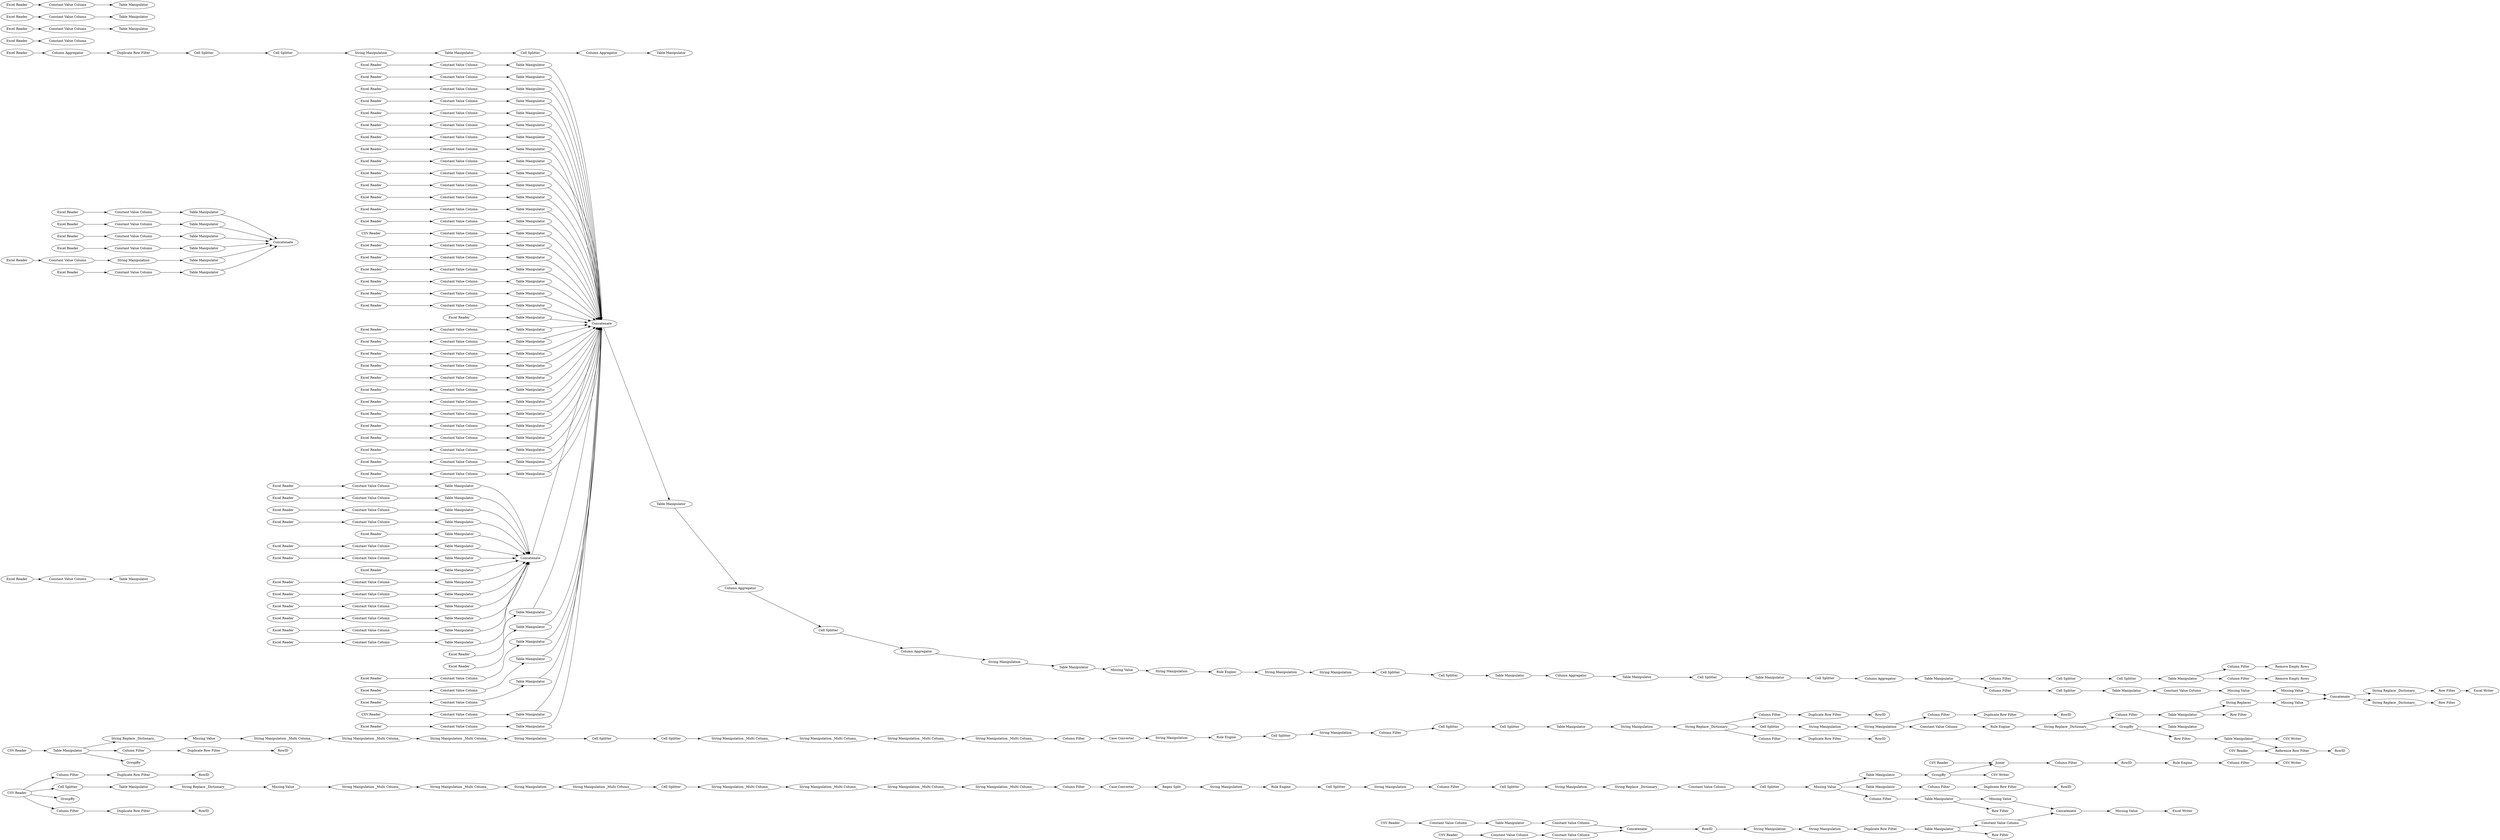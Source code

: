digraph {
	"4280029222038044672_672" [label="String Manipulation"]
	"4280029222038044672_660" [label="Column Filter"]
	"4280029222038044672_426" [label="Excel Reader"]
	"4280029222038044672_537" [label="Excel Reader"]
	"4280029222038044672_261" [label="CSV Writer"]
	"4280029222038044672_505" [label="Constant Value Column"]
	"4280029222038044672_456" [label="Table Manipulator"]
	"4280029222038044672_251" [label="Cell Splitter"]
	"4280029222038044672_455" [label="Table Manipulator"]
	"4280029222038044672_413" [label="Excel Reader"]
	"4280029222038044672_472" [label="Table Manipulator"]
	"4280029222038044672_498" [label="Constant Value Column"]
	"4280029222038044672_659" [label="Remove Empty Rows"]
	"4280029222038044672_561" [label="Table Manipulator"]
	"4280029222038044672_385" [label="Excel Reader"]
	"4280029222038044672_248" [label="Column Filter"]
	"4280029222038044672_391" [label="Excel Reader"]
	"4280029222038044672_616" [label="Constant Value Column"]
	"4280029222038044672_628" [label="Cell Splitter"]
	"4280029222038044672_464" [label="Table Manipulator"]
	"4280029222038044672_465" [label="Table Manipulator"]
	"4280029222038044672_631" [label="Column Aggregator"]
	"4280029222038044672_428" [label="Excel Reader"]
	"4280029222038044672_434" [label="CSV Reader"]
	"4280029222038044672_300" [label=RowID]
	"4280029222038044672_183" [label="Cell Splitter"]
	"4280029222038044672_255" [label="Constant Value Column"]
	"4280029222038044672_549" [label="Constant Value Column"]
	"4280029222038044672_698" [label="String Replace _Dictionary_"]
	"4280029222038044672_271" [label="String Manipulation"]
	"4280029222038044672_678" [label="Table Manipulator"]
	"4280029222038044672_681" [label="Constant Value Column"]
	"4280029222038044672_663" [label=GroupBy]
	"4280029222038044672_607" [label="Table Manipulator"]
	"4280029222038044672_673" [label="Missing Value"]
	"4280029222038044672_436" [label="Table Manipulator"]
	"4280029222038044672_655" [label="Table Manipulator"]
	"4280029222038044672_220" [label="Cell Splitter"]
	"4280029222038044672_312" [label="Rule Engine"]
	"4280029222038044672_406" [label="Excel Reader"]
	"4280029222038044672_449" [label="Table Manipulator"]
	"4280029222038044672_534" [label="Excel Reader"]
	"4280029222038044672_658" [label="Remove Empty Rows"]
	"4280029222038044672_602" [label="Excel Reader"]
	"4280029222038044672_538" [label="Excel Reader"]
	"4280029222038044672_303" [label="CSV Reader"]
	"4280029222038044672_471" [label="Table Manipulator"]
	"4280029222038044672_516" [label="Constant Value Column"]
	"4280029222038044672_440" [label="Table Manipulator"]
	"4280029222038044672_600" [label="Excel Reader"]
	"4280029222038044672_435" [label="Table Manipulator"]
	"4280029222038044672_135" [label="String Manipulation _Multi Column_"]
	"4280029222038044672_524" [label="Constant Value Column"]
	"4280029222038044672_283" [label=RowID]
	"4280029222038044672_274" [label="Rule Engine"]
	"4280029222038044672_470" [label="Table Manipulator"]
	"4280029222038044672_458" [label="Table Manipulator"]
	"4280029222038044672_500" [label="Constant Value Column"]
	"4280029222038044672_389" [label="Excel Reader"]
	"4280029222038044672_457" [label="Table Manipulator"]
	"4280029222038044672_589" [label="Table Manipulator"]
	"4280029222038044672_474" [label="Table Manipulator"]
	"4280029222038044672_510" [label="Constant Value Column"]
	"4280029222038044672_194" [label="Table Manipulator"]
	"4280029222038044672_610" [label="String Manipulation"]
	"4280029222038044672_287" [label=RowID]
	"4280029222038044672_202" [label="Column Filter"]
	"4280029222038044672_517" [label="Constant Value Column"]
	"4280029222038044672_512" [label="Constant Value Column"]
	"4280029222038044672_450" [label="Table Manipulator"]
	"4280029222038044672_254" [label="Table Manipulator"]
	"4280029222038044672_286" [label="Column Filter"]
	"4280029222038044672_541" [label="Excel Reader"]
	"4280029222038044672_604" [label="Table Manipulator"]
	"4280029222038044672_476" [label="Table Manipulator"]
	"4280029222038044672_392" [label="Excel Reader"]
	"4280029222038044672_593" [label="Excel Reader"]
	"4280029222038044672_195" [label="String Manipulation _Multi Column_"]
	"4280029222038044672_533" [label="Excel Reader"]
	"4280029222038044672_383" [label="Excel Reader"]
	"4280029222038044672_641" [label="String Manipulation"]
	"4280029222038044672_649" [label="Cell Splitter"]
	"4280029222038044672_501" [label="Constant Value Column"]
	"4280029222038044672_292" [label="Cell Splitter"]
	"4280029222038044672_415" [label="Excel Reader"]
	"4280029222038044672_481" [label="Table Manipulator"]
	"4280029222038044672_557" [label="Constant Value Column"]
	"4280029222038044672_578" [label="Table Manipulator"]
	"4280029222038044672_295" [label="CSV Reader"]
	"4280029222038044672_694" [label="Missing Value"]
	"4280029222038044672_617" [label=Concatenate]
	"4280029222038044672_529" [label="Excel Reader"]
	"4280029222038044672_550" [label="Constant Value Column"]
	"4280029222038044672_402" [label="Excel Reader"]
	"4280029222038044672_599" [label="Excel Reader"]
	"4280029222038044672_416" [label="Excel Reader"]
	"4280029222038044672_652" [label="Cell Splitter"]
	"4280029222038044672_674" [label="Row Filter"]
	"4280029222038044672_379" [label="Excel Reader"]
	"4280029222038044672_624" [label="Excel Reader"]
	"4280029222038044672_605" [label="Table Manipulator"]
	"4280029222038044672_454" [label="Table Manipulator"]
	"4280029222038044672_553" [label="Constant Value Column"]
	"4280029222038044672_644" [label="Cell Splitter"]
	"4280029222038044672_603" [label="Table Manipulator"]
	"4280029222038044672_252" [label="String Replace _Dictionary_"]
	"4280029222038044672_546" [label="Constant Value Column"]
	"4280029222038044672_204" [label="String Manipulation"]
	"4280029222038044672_172" [label="String Manipulation"]
	"4280029222038044672_468" [label="Table Manipulator"]
	"4280029222038044672_381" [label="Excel Reader"]
	"4280029222038044672_390" [label="Excel Reader"]
	"4280029222038044672_522" [label="Constant Value Column"]
	"4280029222038044672_583" [label="Table Manipulator"]
	"4280029222038044672_677" [label="Column Filter"]
	"4280029222038044672_179" [label="String Manipulation _Multi Column_"]
	"4280029222038044672_648" [label="Table Manipulator"]
	"4280029222038044672_643" [label="Cell Splitter"]
	"4280029222038044672_301" [label=RowID]
	"4280029222038044672_635" [label="Table Manipulator"]
	"4280029222038044672_136" [label="String Manipulation _Multi Column_"]
	"4280029222038044672_614" [label="Constant Value Column"]
	"4280029222038044672_366" [label="Table Manipulator"]
	"4280029222038044672_260" [label="String Manipulation"]
	"4280029222038044672_615" [label="Constant Value Column"]
	"4280029222038044672_388" [label="Excel Reader"]
	"4280029222038044672_591" [label="Table Manipulator"]
	"4280029222038044672_621" [label="Table Manipulator"]
	"4280029222038044672_386" [label="Excel Reader"]
	"4280029222038044672_526" [label="Constant Value Column"]
	"4280029222038044672_206" [label="Missing Value"]
	"4280029222038044672_284" [label="Column Filter"]
	"4280029222038044672_188" [label="String Manipulation _Multi Column_"]
	"4280029222038044672_447" [label="Table Manipulator"]
	"4280029222038044672_493" [label="Constant Value Column"]
	"4280029222038044672_488" [label="Constant Value Column"]
	"4280029222038044672_657" [label="Column Filter"]
	"4280029222038044672_311" [label="Column Filter"]
	"4280029222038044672_291" [label="CSV Writer"]
	"4280029222038044672_595" [label="Constant Value Column"]
	"4280029222038044672_288" [label="Table Manipulator"]
	"4280029222038044672_268" [label="String Replace _Dictionary_"]
	"4280029222038044672_509" [label="Constant Value Column"]
	"4280029222038044672_502" [label="Constant Value Column"]
	"4280029222038044672_451" [label="Table Manipulator"]
	"4280029222038044672_539" [label="Excel Reader"]
	"4280029222038044672_191" [label="String Manipulation _Multi Column_"]
	"4280029222038044672_688" [label="Column Aggregator"]
	"4280029222038044672_223" [label="String Manipulation"]
	"4280029222038044672_597" [label="Table Manipulator"]
	"4280029222038044672_294" [label="String Manipulation"]
	"4280029222038044672_684" [label="Missing Value"]
	"4280029222038044672_121" [label="Table Manipulator"]
	"4280029222038044672_668" [label="Column Filter"]
	"4280029222038044672_511" [label="Constant Value Column"]
	"4280029222038044672_594" [label="Table Manipulator"]
	"4280029222038044672_411" [label="Excel Reader"]
	"4280029222038044672_555" [label="Constant Value Column"]
	"4280029222038044672_592" [label="Table Manipulator"]
	"4280029222038044672_693" [label="String Replacer"]
	"4280029222038044672_395" [label="Excel Reader"]
	"4280029222038044672_237" [label="String Manipulation _Multi Column_"]
	"4280029222038044672_520" [label="Constant Value Column"]
	"4280029222038044672_417" [label="Excel Reader"]
	"4280029222038044672_277" [label="Cell Splitter"]
	"4280029222038044672_313" [label="Column Filter"]
	"4280029222038044672_596" [label="Excel Reader"]
	"4280029222038044672_626" [label="Column Aggregator"]
	"4280029222038044672_700" [label="Excel Writer"]
	"4280029222038044672_691" [label="Excel Writer"]
	"4280029222038044672_530" [label="Excel Reader"]
	"4280029222038044672_444" [label="Table Manipulator"]
	"4280029222038044672_513" [label="Constant Value Column"]
	"4280029222038044672_368" [label=RowID]
	"4280029222038044672_525" [label="Constant Value Column"]
	"4280029222038044672_523" [label="Constant Value Column"]
	"4280029222038044672_384" [label="Excel Reader"]
	"4280029222038044672_419" [label="Excel Reader"]
	"4280029222038044672_182" [label="String Manipulation _Multi Column_"]
	"4280029222038044672_669" [label="Table Manipulator"]
	"4280029222038044672_463" [label="Table Manipulator"]
	"4280029222038044672_119" [label="Missing Value"]
	"4280029222038044672_695" [label="Missing Value"]
	"4280029222038044672_424" [label="Excel Reader"]
	"4280029222038044672_174" [label="Cell Splitter"]
	"4280029222038044672_363" [label="Constant Value Column"]
	"4280029222038044672_598" [label="Excel Reader"]
	"4280029222038044672_137" [label="Table Manipulator"]
	"4280029222038044672_279" [label="String Manipulation"]
	"4280029222038044672_620" [label="String Manipulation"]
	"4280029222038044672_278" [label="String Manipulation"]
	"4280029222038044672_459" [label="Table Manipulator"]
	"4280029222038044672_382" [label="Excel Reader"]
	"4280029222038044672_588" [label="Table Manipulator"]
	"4280029222038044672_258" [label="Duplicate Row Filter"]
	"4280029222038044672_466" [label="Table Manipulator"]
	"4280029222038044672_280" [label="Column Filter"]
	"4280029222038044672_399" [label="Excel Reader"]
	"4280029222038044672_467" [label="Table Manipulator"]
	"4280029222038044672_496" [label="Constant Value Column"]
	"4280029222038044672_430" [label="Excel Reader"]
	"4280029222038044672_554" [label="Constant Value Column"]
	"4280029222038044672_654" [label="Column Aggregator"]
	"4280029222038044672_547" [label="Constant Value Column"]
	"4280029222038044672_445" [label="Table Manipulator"]
	"4280029222038044672_460" [label="Table Manipulator"]
	"4280029222038044672_682" [label="Table Manipulator"]
	"4280029222038044672_192" [label="Cell Splitter"]
	"4280029222038044672_697" [label="Row Filter"]
	"4280029222038044672_433" [label="CSV Reader"]
	"4280029222038044672_489" [label="Constant Value Column"]
	"4280029222038044672_256" [label="Cell Splitter"]
	"4280029222038044672_651" [label="Cell Splitter"]
	"4280029222038044672_462" [label="Table Manipulator"]
	"4280029222038044672_623" [label="Constant Value Column"]
	"4280029222038044672_640" [label="Column Aggregator"]
	"4280029222038044672_393" [label="Excel Reader"]
	"4280029222038044672_418" [label="Excel Reader"]
	"4280029222038044672_528" [label="Constant Value Column"]
	"4280029222038044672_398" [label="Excel Reader"]
	"4280029222038044672_622" [label="Constant Value Column"]
	"4280029222038044672_479" [label="Excel Reader"]
	"4280029222038044672_543" [label="Excel Reader"]
	"4280029222038044672_699" [label="Row Filter"]
	"4280029222038044672_675" [label="Constant Value Column"]
	"4280029222038044672_196" [label="Case Converter"]
	"4280029222038044672_438" [label="Table Manipulator"]
	"4280029222038044672_556" [label="Constant Value Column"]
	"4280029222038044672_627" [label="Duplicate Row Filter"]
	"4280029222038044672_281" [label="Rule Engine"]
	"4280029222038044672_560" [label="Constant Value Column"]
	"4280029222038044672_448" [label="Table Manipulator"]
	"4280029222038044672_680" [label="Missing Value"]
	"4280029222038044672_690" [label=Concatenate]
	"4280029222038044672_235" [label="String Manipulation _Multi Column_"]
	"4280029222038044672_246" [label="Cell Splitter"]
	"4280029222038044672_587" [label="Table Manipulator"]
	"4280029222038044672_289" [label=GroupBy]
	"4280029222038044672_646" [label="Table Manipulator"]
	"4280029222038044672_665" [label=RowID]
	"4280029222038044672_638" [label="Missing Value"]
	"4280029222038044672_499" [label="Constant Value Column"]
	"4280029222038044672_197" [label="Column Filter"]
	"4280029222038044672_666" [label="Column Filter"]
	"4280029222038044672_696" [label="String Replace _Dictionary_"]
	"4280029222038044672_429" [label="Excel Reader"]
	"4280029222038044672_275" [label="Cell Splitter"]
	"4280029222038044672_585" [label="Table Manipulator"]
	"4280029222038044672_548" [label="Constant Value Column"]
	"4280029222038044672_667" [label="Duplicate Row Filter"]
	"4280029222038044672_504" [label="Constant Value Column"]
	"4280029222038044672_478" [label="Table Manipulator"]
	"4280029222038044672_650" [label="Column Filter"]
	"4280029222038044672_532" [label="Excel Reader"]
	"4280029222038044672_551" [label="Constant Value Column"]
	"4280029222038044672_544" [label="Excel Reader"]
	"4280029222038044672_527" [label="Constant Value Column"]
	"4280029222038044672_236" [label="Column Filter"]
	"4280029222038044672_579" [label="Table Manipulator"]
	"4280029222038044672_427" [label="Excel Reader"]
	"4280029222038044672_469" [label="Table Manipulator"]
	"4280029222038044672_486" [label="Constant Value Column"]
	"4280029222038044672_276" [label="Column Filter"]
	"4280029222038044672_442" [label="Table Manipulator"]
	"4280029222038044672_134" [label="String Manipulation _Multi Column_"]
	"4280029222038044672_405" [label="Excel Reader"]
	"4280029222038044672_683" [label="Cell Splitter"]
	"4280029222038044672_629" [label="Cell Splitter"]
	"4280029222038044672_642" [label="String Manipulation"]
	"4280029222038044672_475" [label="Table Manipulator"]
	"4280029222038044672_535" [label="Excel Reader"]
	"4280029222038044672_584" [label="Table Manipulator"]
	"4280029222038044672_558" [label="Constant Value Column"]
	"4280029222038044672_656" [label="Column Filter"]
	"4280029222038044672_421" [label="Excel Reader"]
	"4280029222038044672_400" [label="Excel Reader"]
	"4280029222038044672_531" [label="Excel Reader"]
	"4280029222038044672_519" [label="Constant Value Column"]
	"4280029222038044672_613" [label="Constant Value Column"]
	"4280029222038044672_267" [label="Rule Engine"]
	"4280029222038044672_577" [label=Concatenate]
	"4280029222038044672_580" [label="Table Manipulator"]
	"4280029222038044672_190" [label="String Replace _Dictionary_"]
	"4280029222038044672_361" [label="CSV Reader"]
	"4280029222038044672_514" [label="Constant Value Column"]
	"4280029222038044672_249" [label=RowID]
	"4280029222038044672_679" [label="Row Filter"]
	"4280029222038044672_625" [label="Table Manipulator"]
	"4280029222038044672_443" [label="Table Manipulator"]
	"4280029222038044672_222" [label="String Manipulation"]
	"4280029222038044672_661" [label=RowID]
	"4280029222038044672_316" [label="CSV Reader"]
	"4280029222038044672_477" [label=Concatenate]
	"4280029222038044672_586" [label="Table Manipulator"]
	"4280029222038044672_503" [label="Constant Value Column"]
	"4280029222038044672_432" [label="Excel Reader"]
	"4280029222038044672_181" [label="String Manipulation _Multi Column_"]
	"4280029222038044672_606" [label="Table Manipulator"]
	"4280029222038044672_686" [label="Cell Splitter"]
	"4280029222038044672_664" [label=GroupBy]
	"4280029222038044672_245" [label="Table Manipulator"]
	"4280029222038044672_506" [label="Constant Value Column"]
	"4280029222038044672_387" [label="Excel Reader"]
	"4280029222038044672_508" [label="Constant Value Column"]
	"4280029222038044672_630" [label="String Manipulation"]
	"4280029222038044672_507" [label="Constant Value Column"]
	"4280029222038044672_581" [label="Table Manipulator"]
	"4280029222038044672_497" [label="Constant Value Column"]
	"4280029222038044672_676" [label="Column Filter"]
	"4280029222038044672_521" [label="Constant Value Column"]
	"4280029222038044672_647" [label="Cell Splitter"]
	"4280029222038044672_302" [label="Reference Row Filter"]
	"4280029222038044672_490" [label="Constant Value Column"]
	"4280029222038044672_439" [label="Table Manipulator"]
	"4280029222038044672_437" [label="Table Manipulator"]
	"4280029222038044672_285" [label="Duplicate Row Filter"]
	"4280029222038044672_203" [label="String Replace _Dictionary_"]
	"4280029222038044672_634" [label="Column Aggregator"]
	"4280029222038044672_637" [label="String Manipulation"]
	"4280029222038044672_239" [label="String Manipulation _Multi Column_"]
	"4280029222038044672_473" [label="Table Manipulator"]
	"4280029222038044672_515" [label="Constant Value Column"]
	"4280029222038044672_269" [label=GroupBy]
	"4280029222038044672_609" [label="Table Manipulator"]
	"4280029222038044672_636" [label="String Manipulation"]
	"4280029222038044672_639" [label="Rule Engine"]
	"4280029222038044672_396" [label="Excel Reader"]
	"4280029222038044672_441" [label="Table Manipulator"]
	"4280029222038044672_689" [label=Concatenate]
	"4280029222038044672_492" [label="Constant Value Column"]
	"4280029222038044672_180" [label="String Manipulation _Multi Column_"]
	"4280029222038044672_446" [label="Table Manipulator"]
	"4280029222038044672_193" [label="CSV Reader"]
	"4280029222038044672_187" [label="Regex Split"]
	"4280029222038044672_612" [label="Constant Value Column"]
	"4280029222038044672_487" [label="Constant Value Column"]
	"4280029222038044672_378" [label="Excel Reader"]
	"4280029222038044672_540" [label="Excel Reader"]
	"4280029222038044672_201" [label="Duplicate Row Filter"]
	"4280029222038044672_645" [label="Table Manipulator"]
	"4280029222038044672_601" [label="Excel Reader"]
	"4280029222038044672_687" [label="Table Manipulator"]
	"4280029222038044672_207" [label="CSV Reader"]
	"4280029222038044672_250" [label="Duplicate Row Filter"]
	"4280029222038044672_420" [label="Excel Reader"]
	"4280029222038044672_542" [label="Excel Reader"]
	"4280029222038044672_369" [label="Duplicate Row Filter"]
	"4280029222038044672_536" [label="Excel Reader"]
	"4280029222038044672_238" [label="Case Converter"]
	"4280029222038044672_461" [label="Table Manipulator"]
	"4280029222038044672_282" [label="Duplicate Row Filter"]
	"4280029222038044672_200" [label=RowID]
	"4280029222038044672_494" [label="Constant Value Column"]
	"4280029222038044672_259" [label=RowID]
	"4280029222038044672_670" [label="Row Filter"]
	"4280029222038044672_611" [label="Constant Value Column"]
	"4280029222038044672_633" [label="Cell Splitter"]
	"4280029222038044672_234" [label="String Manipulation _Multi Column_"]
	"4280029222038044672_590" [label="Table Manipulator"]
	"4280029222038044672_263" [label="Constant Value Column"]
	"4280029222038044672_293" [label="Missing Value"]
	"4280029222038044672_452" [label="Table Manipulator"]
	"4280029222038044672_608" [label="Excel Reader"]
	"4280029222038044672_653" [label="Table Manipulator"]
	"4280029222038044672_453" [label="Table Manipulator"]
	"4280029222038044672_362" [label="Constant Value Column"]
	"4280029222038044672_132" [label="String Replace _Dictionary_"]
	"4280029222038044672_423" [label="Excel Reader"]
	"4280029222038044672_364" [label=Concatenate]
	"4280029222038044672_247" [label="Table Manipulator"]
	"4280029222038044672_545" [label="Constant Value Column"]
	"4280029222038044672_518" [label="Constant Value Column"]
	"4280029222038044672_314" [label="CSV Writer"]
	"4280029222038044672_662" [label="Duplicate Row Filter"]
	"4280029222038044672_253" [label="String Manipulation"]
	"4280029222038044672_270" [label="Row Filter"]
	"4280029222038044672_232" [label="Cell Splitter"]
	"4280029222038044672_257" [label="Column Filter"]
	"4280029222038044672_310" [label=Joiner]
	"4280029222038044672_487" -> "4280029222038044672_435"
	"4280029222038044672_310" -> "4280029222038044672_311"
	"4280029222038044672_197" -> "4280029222038044672_196"
	"4280029222038044672_418" -> "4280029222038044672_500"
	"4280029222038044672_362" -> "4280029222038044672_622"
	"4280029222038044672_207" -> "4280029222038044672_245"
	"4280029222038044672_245" -> "4280029222038044672_286"
	"4280029222038044672_470" -> "4280029222038044672_477"
	"4280029222038044672_419" -> "4280029222038044672_528"
	"4280029222038044672_453" -> "4280029222038044672_477"
	"4280029222038044672_270" -> "4280029222038044672_254"
	"4280029222038044672_550" -> "4280029222038044672_580"
	"4280029222038044672_651" -> "4280029222038044672_655"
	"4280029222038044672_174" -> "4280029222038044672_179"
	"4280029222038044672_669" -> "4280029222038044672_693"
	"4280029222038044672_477" -> "4280029222038044672_478"
	"4280029222038044672_466" -> "4280029222038044672_477"
	"4280029222038044672_666" -> "4280029222038044672_667"
	"4280029222038044672_288" -> "4280029222038044672_289"
	"4280029222038044672_411" -> "4280029222038044672_526"
	"4280029222038044672_303" -> "4280029222038044672_302"
	"4280029222038044672_678" -> "4280029222038044672_680"
	"4280029222038044672_534" -> "4280029222038044672_548"
	"4280029222038044672_642" -> "4280029222038044672_643"
	"4280029222038044672_269" -> "4280029222038044672_137"
	"4280029222038044672_506" -> "4280029222038044672_454"
	"4280029222038044672_188" -> "4280029222038044672_181"
	"4280029222038044672_544" -> "4280029222038044672_560"
	"4280029222038044672_590" -> "4280029222038044672_577"
	"4280029222038044672_234" -> "4280029222038044672_236"
	"4280029222038044672_656" -> "4280029222038044672_658"
	"4280029222038044672_416" -> "4280029222038044672_439"
	"4280029222038044672_385" -> "4280029222038044672_508"
	"4280029222038044672_637" -> "4280029222038044672_639"
	"4280029222038044672_543" -> "4280029222038044672_591"
	"4280029222038044672_268" -> "4280029222038044672_269"
	"4280029222038044672_395" -> "4280029222038044672_523"
	"4280029222038044672_183" -> "4280029222038044672_121"
	"4280029222038044672_432" -> "4280029222038044672_519"
	"4280029222038044672_621" -> "4280029222038044672_675"
	"4280029222038044672_497" -> "4280029222038044672_445"
	"4280029222038044672_406" -> "4280029222038044672_522"
	"4280029222038044672_647" -> "4280029222038044672_648"
	"4280029222038044672_206" -> "4280029222038044672_134"
	"4280029222038044672_313" -> "4280029222038044672_314"
	"4280029222038044672_682" -> "4280029222038044672_681"
	"4280029222038044672_492" -> "4280029222038044672_440"
	"4280029222038044672_293" -> "4280029222038044672_194"
	"4280029222038044672_676" -> "4280029222038044672_683"
	"4280029222038044672_629" -> "4280029222038044672_630"
	"4280029222038044672_584" -> "4280029222038044672_577"
	"4280029222038044672_478" -> "4280029222038044672_631"
	"4280029222038044672_655" -> "4280029222038044672_656"
	"4280029222038044672_417" -> "4280029222038044672_520"
	"4280029222038044672_363" -> "4280029222038044672_366"
	"4280029222038044672_436" -> "4280029222038044672_477"
	"4280029222038044672_456" -> "4280029222038044672_477"
	"4280029222038044672_561" -> "4280029222038044672_577"
	"4280029222038044672_505" -> "4280029222038044672_453"
	"4280029222038044672_454" -> "4280029222038044672_477"
	"4280029222038044672_255" -> "4280029222038044672_267"
	"4280029222038044672_500" -> "4280029222038044672_448"
	"4280029222038044672_603" -> "4280029222038044672_617"
	"4280029222038044672_256" -> "4280029222038044672_260"
	"4280029222038044672_581" -> "4280029222038044672_577"
	"4280029222038044672_393" -> "4280029222038044672_503"
	"4280029222038044672_621" -> "4280029222038044672_674"
	"4280029222038044672_672" -> "4280029222038044672_369"
	"4280029222038044672_194" -> "4280029222038044672_202"
	"4280029222038044672_294" -> "4280029222038044672_255"
	"4280029222038044672_521" -> "4280029222038044672_468"
	"4280029222038044672_220" -> "4280029222038044672_246"
	"4280029222038044672_274" -> "4280029222038044672_275"
	"4280029222038044672_645" -> "4280029222038044672_640"
	"4280029222038044672_383" -> "4280029222038044672_494"
	"4280029222038044672_366" -> "4280029222038044672_623"
	"4280029222038044672_280" -> "4280029222038044672_192"
	"4280029222038044672_182" -> "4280029222038044672_197"
	"4280029222038044672_472" -> "4280029222038044672_477"
	"4280029222038044672_311" -> "4280029222038044672_300"
	"4280029222038044672_503" -> "4280029222038044672_451"
	"4280029222038044672_285" -> "4280029222038044672_287"
	"4280029222038044672_450" -> "4280029222038044672_477"
	"4280029222038044672_451" -> "4280029222038044672_477"
	"4280029222038044672_502" -> "4280029222038044672_450"
	"4280029222038044672_235" -> "4280029222038044672_234"
	"4280029222038044672_592" -> "4280029222038044672_577"
	"4280029222038044672_545" -> "4280029222038044672_561"
	"4280029222038044672_686" -> "4280029222038044672_688"
	"4280029222038044672_542" -> "4280029222038044672_558"
	"4280029222038044672_667" -> "4280029222038044672_665"
	"4280029222038044672_286" -> "4280029222038044672_285"
	"4280029222038044672_179" -> "4280029222038044672_188"
	"4280029222038044672_531" -> "4280029222038044672_547"
	"4280029222038044672_293" -> "4280029222038044672_677"
	"4280029222038044672_294" -> "4280029222038044672_257"
	"4280029222038044672_449" -> "4280029222038044672_477"
	"4280029222038044672_475" -> "4280029222038044672_477"
	"4280029222038044672_252" -> "4280029222038044672_666"
	"4280029222038044672_524" -> "4280029222038044672_472"
	"4280029222038044672_634" -> "4280029222038044672_636"
	"4280029222038044672_428" -> "4280029222038044672_505"
	"4280029222038044672_525" -> "4280029222038044672_473"
	"4280029222038044672_463" -> "4280029222038044672_477"
	"4280029222038044672_580" -> "4280029222038044672_577"
	"4280029222038044672_429" -> "4280029222038044672_527"
	"4280029222038044672_238" -> "4280029222038044672_271"
	"4280029222038044672_136" -> "4280029222038044672_135"
	"4280029222038044672_677" -> "4280029222038044672_678"
	"4280029222038044672_538" -> "4280029222038044672_553"
	"4280029222038044672_669" -> "4280029222038044672_670"
	"4280029222038044672_607" -> "4280029222038044672_617"
	"4280029222038044672_598" -> "4280029222038044672_613"
	"4280029222038044672_493" -> "4280029222038044672_441"
	"4280029222038044672_694" -> "4280029222038044672_689"
	"4280029222038044672_181" -> "4280029222038044672_182"
	"4280029222038044672_535" -> "4280029222038044672_556"
	"4280029222038044672_268" -> "4280029222038044672_668"
	"4280029222038044672_252" -> "4280029222038044672_256"
	"4280029222038044672_494" -> "4280029222038044672_442"
	"4280029222038044672_434" -> "4280029222038044672_513"
	"4280029222038044672_593" -> "4280029222038044672_595"
	"4280029222038044672_135" -> "4280029222038044672_223"
	"4280029222038044672_441" -> "4280029222038044672_477"
	"4280029222038044672_509" -> "4280029222038044672_457"
	"4280029222038044672_668" -> "4280029222038044672_669"
	"4280029222038044672_384" -> "4280029222038044672_501"
	"4280029222038044672_479" -> "4280029222038044672_486"
	"4280029222038044672_608" -> "4280029222038044672_611"
	"4280029222038044672_551" -> "4280029222038044672_588"
	"4280029222038044672_695" -> "4280029222038044672_691"
	"4280029222038044672_604" -> "4280029222038044672_617"
	"4280029222038044672_476" -> "4280029222038044672_477"
	"4280029222038044672_415" -> "4280029222038044672_512"
	"4280029222038044672_295" -> "4280029222038044672_310"
	"4280029222038044672_488" -> "4280029222038044672_436"
	"4280029222038044672_402" -> "4280029222038044672_525"
	"4280029222038044672_464" -> "4280029222038044672_477"
	"4280029222038044672_390" -> "4280029222038044672_490"
	"4280029222038044672_430" -> "4280029222038044672_514"
	"4280029222038044672_657" -> "4280029222038044672_659"
	"4280029222038044672_426" -> "4280029222038044672_498"
	"4280029222038044672_461" -> "4280029222038044672_477"
	"4280029222038044672_279" -> "4280029222038044672_280"
	"4280029222038044672_201" -> "4280029222038044672_200"
	"4280029222038044672_254" -> "4280029222038044672_261"
	"4280029222038044672_602" -> "4280029222038044672_616"
	"4280029222038044672_281" -> "4280029222038044672_277"
	"4280029222038044672_688" -> "4280029222038044672_687"
	"4280029222038044672_258" -> "4280029222038044672_259"
	"4280029222038044672_613" -> "4280029222038044672_604"
	"4280029222038044672_172" -> "4280029222038044672_180"
	"4280029222038044672_251" -> "4280029222038044672_247"
	"4280029222038044672_232" -> "4280029222038044672_251"
	"4280029222038044672_554" -> "4280029222038044672_585"
	"4280029222038044672_539" -> "4280029222038044672_587"
	"4280029222038044672_237" -> "4280029222038044672_239"
	"4280029222038044672_653" -> "4280029222038044672_650"
	"4280029222038044672_644" -> "4280029222038044672_645"
	"4280029222038044672_514" -> "4280029222038044672_462"
	"4280029222038044672_640" -> "4280029222038044672_646"
	"4280029222038044672_455" -> "4280029222038044672_477"
	"4280029222038044672_134" -> "4280029222038044672_136"
	"4280029222038044672_361" -> "4280029222038044672_363"
	"4280029222038044672_540" -> "4280029222038044672_551"
	"4280029222038044672_643" -> "4280029222038044672_644"
	"4280029222038044672_519" -> "4280029222038044672_467"
	"4280029222038044672_577" -> "4280029222038044672_477"
	"4280029222038044672_399" -> "4280029222038044672_524"
	"4280029222038044672_254" -> "4280029222038044672_302"
	"4280029222038044672_635" -> "4280029222038044672_638"
	"4280029222038044672_546" -> "4280029222038044672_578"
	"4280029222038044672_481" -> "4280029222038044672_477"
	"4280029222038044672_469" -> "4280029222038044672_477"
	"4280029222038044672_558" -> "4280029222038044672_590"
	"4280029222038044672_452" -> "4280029222038044672_477"
	"4280029222038044672_627" -> "4280029222038044672_628"
	"4280029222038044672_498" -> "4280029222038044672_446"
	"4280029222038044672_292" -> "4280029222038044672_293"
	"4280029222038044672_673" -> "4280029222038044672_689"
	"4280029222038044672_515" -> "4280029222038044672_463"
	"4280029222038044672_423" -> "4280029222038044672_507"
	"4280029222038044672_223" -> "4280029222038044672_220"
	"4280029222038044672_579" -> "4280029222038044672_577"
	"4280029222038044672_203" -> "4280029222038044672_263"
	"4280029222038044672_460" -> "4280029222038044672_477"
	"4280029222038044672_526" -> "4280029222038044672_474"
	"4280029222038044672_557" -> "4280029222038044672_589"
	"4280029222038044672_680" -> "4280029222038044672_690"
	"4280029222038044672_698" -> "4280029222038044672_699"
	"4280029222038044672_293" -> "4280029222038044672_288"
	"4280029222038044672_369" -> "4280029222038044672_621"
	"4280029222038044672_678" -> "4280029222038044672_679"
	"4280029222038044672_121" -> "4280029222038044672_190"
	"4280029222038044672_119" -> "4280029222038044672_191"
	"4280029222038044672_631" -> "4280029222038044672_633"
	"4280029222038044672_684" -> "4280029222038044672_694"
	"4280029222038044672_427" -> "4280029222038044672_521"
	"4280029222038044672_190" -> "4280029222038044672_119"
	"4280029222038044672_396" -> "4280029222038044672_518"
	"4280029222038044672_236" -> "4280029222038044672_238"
	"4280029222038044672_511" -> "4280029222038044672_459"
	"4280029222038044672_589" -> "4280029222038044672_577"
	"4280029222038044672_655" -> "4280029222038044672_657"
	"4280029222038044672_496" -> "4280029222038044672_444"
	"4280029222038044672_615" -> "4280029222038044672_606"
	"4280029222038044672_490" -> "4280029222038044672_438"
	"4280029222038044672_596" -> "4280029222038044672_597"
	"4280029222038044672_364" -> "4280029222038044672_368"
	"4280029222038044672_610" -> "4280029222038044672_609"
	"4280029222038044672_471" -> "4280029222038044672_477"
	"4280029222038044672_522" -> "4280029222038044672_470"
	"4280029222038044672_595" -> "4280029222038044672_594"
	"4280029222038044672_689" -> "4280029222038044672_696"
	"4280029222038044672_508" -> "4280029222038044672_456"
	"4280029222038044672_530" -> "4280029222038044672_546"
	"4280029222038044672_597" -> "4280029222038044672_477"
	"4280029222038044672_442" -> "4280029222038044672_477"
	"4280029222038044672_648" -> "4280029222038044672_652"
	"4280029222038044672_467" -> "4280029222038044672_477"
	"4280029222038044672_433" -> "4280029222038044672_502"
	"4280029222038044672_639" -> "4280029222038044672_641"
	"4280029222038044672_368" -> "4280029222038044672_620"
	"4280029222038044672_271" -> "4280029222038044672_274"
	"4280029222038044672_448" -> "4280029222038044672_477"
	"4280029222038044672_599" -> "4280029222038044672_614"
	"4280029222038044672_512" -> "4280029222038044672_460"
	"4280029222038044672_611" -> "4280029222038044672_610"
	"4280029222038044672_624" -> "4280029222038044672_626"
	"4280029222038044672_247" -> "4280029222038044672_253"
	"4280029222038044672_513" -> "4280029222038044672_461"
	"4280029222038044672_516" -> "4280029222038044672_464"
	"4280029222038044672_523" -> "4280029222038044672_471"
	"4280029222038044672_675" -> "4280029222038044672_690"
	"4280029222038044672_413" -> "4280029222038044672_499"
	"4280029222038044672_392" -> "4280029222038044672_496"
	"4280029222038044672_681" -> "4280029222038044672_684"
	"4280029222038044672_630" -> "4280029222038044672_625"
	"4280029222038044672_536" -> "4280029222038044672_555"
	"4280029222038044672_693" -> "4280029222038044672_673"
	"4280029222038044672_620" -> "4280029222038044672_672"
	"4280029222038044672_529" -> "4280029222038044672_545"
	"4280029222038044672_699" -> "4280029222038044672_700"
	"4280029222038044672_382" -> "4280029222038044672_487"
	"4280029222038044672_520" -> "4280029222038044672_469"
	"4280029222038044672_601" -> "4280029222038044672_612"
	"4280029222038044672_267" -> "4280029222038044672_268"
	"4280029222038044672_537" -> "4280029222038044672_554"
	"4280029222038044672_587" -> "4280029222038044672_577"
	"4280029222038044672_269" -> "4280029222038044672_270"
	"4280029222038044672_284" -> "4280029222038044672_282"
	"4280029222038044672_260" -> "4280029222038044672_294"
	"4280029222038044672_486" -> "4280029222038044672_481"
	"4280029222038044672_282" -> "4280029222038044672_283"
	"4280029222038044672_556" -> "4280029222038044672_583"
	"4280029222038044672_517" -> "4280029222038044672_465"
	"4280029222038044672_468" -> "4280029222038044672_477"
	"4280029222038044672_507" -> "4280029222038044672_455"
	"4280029222038044672_387" -> "4280029222038044672_497"
	"4280029222038044672_257" -> "4280029222038044672_258"
	"4280029222038044672_398" -> "4280029222038044672_515"
	"4280029222038044672_246" -> "4280029222038044672_237"
	"4280029222038044672_583" -> "4280029222038044672_577"
	"4280029222038044672_420" -> "4280029222038044672_492"
	"4280029222038044672_489" -> "4280029222038044672_437"
	"4280029222038044672_586" -> "4280029222038044672_577"
	"4280029222038044672_253" -> "4280029222038044672_252"
	"4280029222038044672_381" -> "4280029222038044672_509"
	"4280029222038044672_421" -> "4280029222038044672_506"
	"4280029222038044672_660" -> "4280029222038044672_662"
	"4280029222038044672_193" -> "4280029222038044672_284"
	"4280029222038044672_193" -> "4280029222038044672_183"
	"4280029222038044672_275" -> "4280029222038044672_222"
	"4280029222038044672_600" -> "4280029222038044672_615"
	"4280029222038044672_204" -> "4280029222038044672_203"
	"4280029222038044672_501" -> "4280029222038044672_449"
	"4280029222038044672_578" -> "4280029222038044672_577"
	"4280029222038044672_622" -> "4280029222038044672_364"
	"4280029222038044672_626" -> "4280029222038044672_627"
	"4280029222038044672_388" -> "4280029222038044672_510"
	"4280029222038044672_278" -> "4280029222038044672_281"
	"4280029222038044672_424" -> "4280029222038044672_493"
	"4280029222038044672_683" -> "4280029222038044672_682"
	"4280029222038044672_499" -> "4280029222038044672_447"
	"4280029222038044672_549" -> "4280029222038044672_581"
	"4280029222038044672_132" -> "4280029222038044672_206"
	"4280029222038044672_474" -> "4280029222038044672_477"
	"4280029222038044672_654" -> "4280029222038044672_653"
	"4280029222038044672_633" -> "4280029222038044672_634"
	"4280029222038044672_628" -> "4280029222038044672_629"
	"4280029222038044672_439" -> "4280029222038044672_477"
	"4280029222038044672_541" -> "4280029222038044672_557"
	"4280029222038044672_532" -> "4280029222038044672_550"
	"4280029222038044672_547" -> "4280029222038044672_579"
	"4280029222038044672_636" -> "4280029222038044672_635"
	"4280029222038044672_457" -> "4280029222038044672_477"
	"4280029222038044672_250" -> "4280029222038044672_249"
	"4280029222038044672_606" -> "4280029222038044672_617"
	"4280029222038044672_192" -> "4280029222038044672_204"
	"4280029222038044672_391" -> "4280029222038044672_504"
	"4280029222038044672_653" -> "4280029222038044672_676"
	"4280029222038044672_248" -> "4280029222038044672_250"
	"4280029222038044672_560" -> "4280029222038044672_592"
	"4280029222038044672_435" -> "4280029222038044672_477"
	"4280029222038044672_277" -> "4280029222038044672_279"
	"4280029222038044672_195" -> "4280029222038044672_172"
	"4280029222038044672_312" -> "4280029222038044672_313"
	"4280029222038044672_638" -> "4280029222038044672_637"
	"4280029222038044672_612" -> "4280029222038044672_603"
	"4280029222038044672_263" -> "4280029222038044672_292"
	"4280029222038044672_459" -> "4280029222038044672_477"
	"4280029222038044672_447" -> "4280029222038044672_477"
	"4280029222038044672_446" -> "4280029222038044672_477"
	"4280029222038044672_389" -> "4280029222038044672_489"
	"4280029222038044672_222" -> "4280029222038044672_276"
	"4280029222038044672_289" -> "4280029222038044672_310"
	"4280029222038044672_650" -> "4280029222038044672_649"
	"4280029222038044672_180" -> "4280029222038044672_174"
	"4280029222038044672_504" -> "4280029222038044672_452"
	"4280029222038044672_196" -> "4280029222038044672_187"
	"4280029222038044672_609" -> "4280029222038044672_617"
	"4280029222038044672_473" -> "4280029222038044672_477"
	"4280029222038044672_405" -> "4280029222038044672_517"
	"4280029222038044672_465" -> "4280029222038044672_477"
	"4280029222038044672_689" -> "4280029222038044672_698"
	"4280029222038044672_193" -> "4280029222038044672_660"
	"4280029222038044672_528" -> "4280029222038044672_476"
	"4280029222038044672_616" -> "4280029222038044672_607"
	"4280029222038044672_614" -> "4280029222038044672_605"
	"4280029222038044672_316" -> "4280029222038044672_362"
	"4280029222038044672_245" -> "4280029222038044672_132"
	"4280029222038044672_553" -> "4280029222038044672_586"
	"4280029222038044672_400" -> "4280029222038044672_516"
	"4280029222038044672_555" -> "4280029222038044672_584"
	"4280029222038044672_239" -> "4280029222038044672_235"
	"4280029222038044672_518" -> "4280029222038044672_466"
	"4280029222038044672_302" -> "4280029222038044672_301"
	"4280029222038044672_379" -> "4280029222038044672_443"
	"4280029222038044672_378" -> "4280029222038044672_488"
	"4280029222038044672_623" -> "4280029222038044672_364"
	"4280029222038044672_458" -> "4280029222038044672_477"
	"4280029222038044672_510" -> "4280029222038044672_458"
	"4280029222038044672_625" -> "4280029222038044672_686"
	"4280029222038044672_252" -> "4280029222038044672_248"
	"4280029222038044672_690" -> "4280029222038044672_695"
	"4280029222038044672_191" -> "4280029222038044672_195"
	"4280029222038044672_533" -> "4280029222038044672_549"
	"4280029222038044672_300" -> "4280029222038044672_312"
	"4280029222038044672_605" -> "4280029222038044672_617"
	"4280029222038044672_591" -> "4280029222038044672_577"
	"4280029222038044672_187" -> "4280029222038044672_278"
	"4280029222038044672_386" -> "4280029222038044672_511"
	"4280029222038044672_193" -> "4280029222038044672_663"
	"4280029222038044672_646" -> "4280029222038044672_647"
	"4280029222038044672_444" -> "4280029222038044672_477"
	"4280029222038044672_649" -> "4280029222038044672_651"
	"4280029222038044672_289" -> "4280029222038044672_291"
	"4280029222038044672_662" -> "4280029222038044672_661"
	"4280029222038044672_652" -> "4280029222038044672_654"
	"4280029222038044672_527" -> "4280029222038044672_475"
	"4280029222038044672_462" -> "4280029222038044672_477"
	"4280029222038044672_443" -> "4280029222038044672_477"
	"4280029222038044672_245" -> "4280029222038044672_664"
	"4280029222038044672_588" -> "4280029222038044672_577"
	"4280029222038044672_202" -> "4280029222038044672_201"
	"4280029222038044672_594" -> "4280029222038044672_477"
	"4280029222038044672_696" -> "4280029222038044672_697"
	"4280029222038044672_276" -> "4280029222038044672_232"
	"4280029222038044672_641" -> "4280029222038044672_642"
	"4280029222038044672_445" -> "4280029222038044672_477"
	rankdir=LR
}
